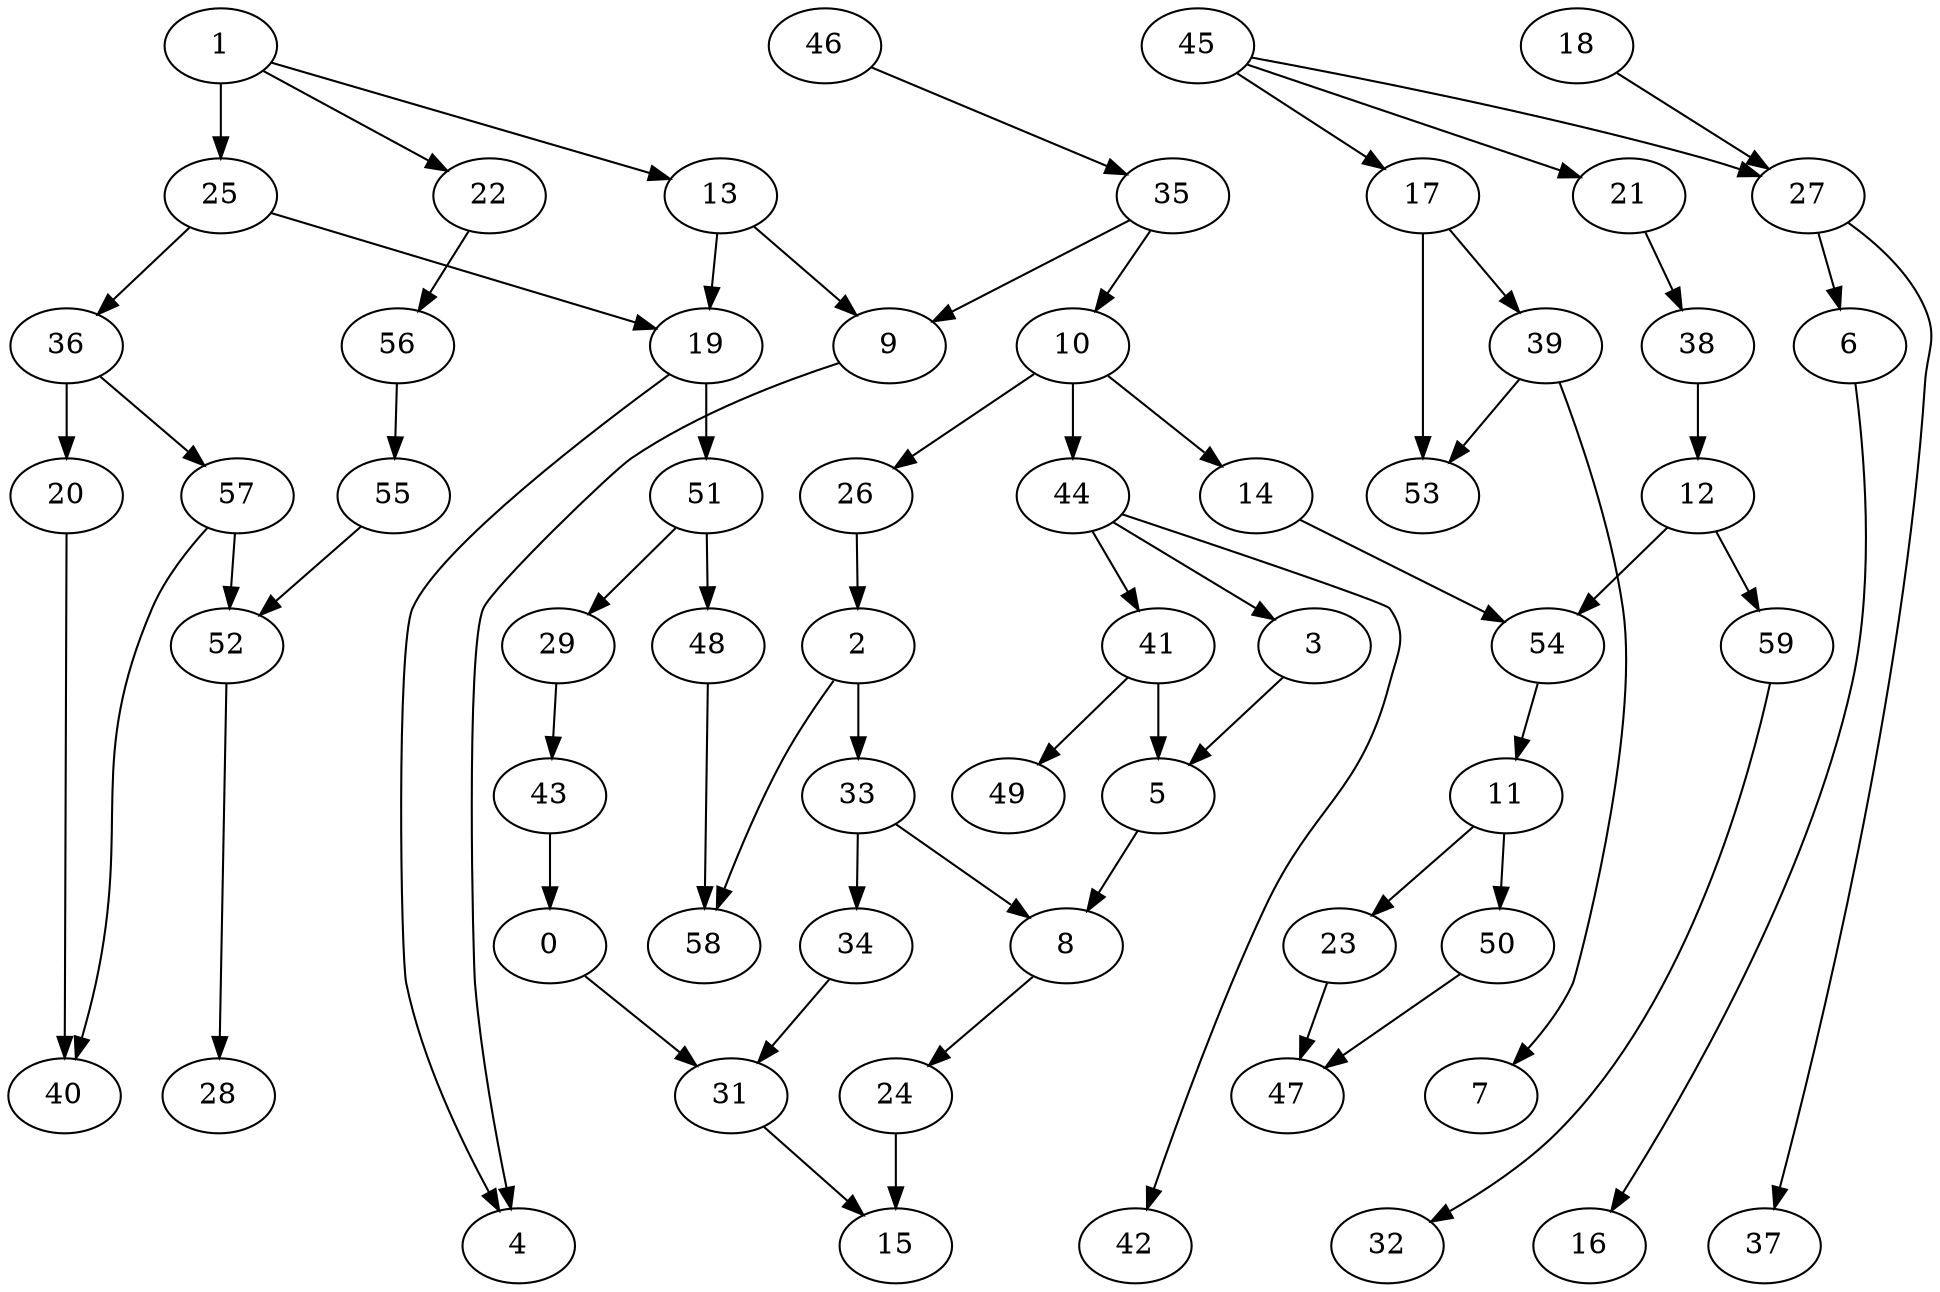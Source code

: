 digraph G {
    0;
    31;
    15;
    1;
    13;
    22;
    25;
    9;
    19;
    56;
    36;
    4;
    51;
    55;
    20;
    57;
    29;
    48;
    52;
    40;
    2;
    33;
    58;
    8;
    34;
    24;
    3;
    5;
    6;
    16;
    10;
    14;
    26;
    44;
    54;
    41;
    42;
    11;
    49;
    23;
    50;
    47;
    12;
    59;
    32;
    43;
    17;
    39;
    53;
    7;
    18;
    27;
    37;
    21;
    38;
    28;
    45;
    46;
    35;
    0 -> 31 [weight=0];
    31 -> 15 [weight=0];
    1 -> 13 [weight=0];
    1 -> 22 [weight=0];
    1 -> 25 [weight=1];
    13 -> 9 [weight=0];
    13 -> 19 [weight=0];
    22 -> 56 [weight=0];
    25 -> 19 [weight=0];
    25 -> 36 [weight=0];
    9 -> 4 [weight=0];
    19 -> 4 [weight=0];
    19 -> 51 [weight=1];
    56 -> 55 [weight=0];
    36 -> 20 [weight=1];
    36 -> 57 [weight=0];
    51 -> 29 [weight=0];
    51 -> 48 [weight=0];
    55 -> 52 [weight=0];
    20 -> 40 [weight=0];
    57 -> 40 [weight=0];
    57 -> 52 [weight=0];
    29 -> 43 [weight=0];
    48 -> 58 [weight=0];
    52 -> 28 [weight=0];
    2 -> 33 [weight=2];
    2 -> 58 [weight=0];
    33 -> 8 [weight=0];
    33 -> 34 [weight=0];
    8 -> 24 [weight=0];
    34 -> 31 [weight=0];
    24 -> 15 [weight=1];
    3 -> 5 [weight=0];
    5 -> 8 [weight=0];
    6 -> 16 [weight=0];
    10 -> 14 [weight=0];
    10 -> 26 [weight=0];
    10 -> 44 [weight=1];
    14 -> 54 [weight=0];
    26 -> 2 [weight=0];
    44 -> 3 [weight=0];
    44 -> 41 [weight=0];
    44 -> 42 [weight=0];
    54 -> 11 [weight=0];
    41 -> 5 [weight=2];
    41 -> 49 [weight=0];
    11 -> 23 [weight=0];
    11 -> 50 [weight=0];
    23 -> 47 [weight=0];
    50 -> 47 [weight=0];
    12 -> 54 [weight=0];
    12 -> 59 [weight=0];
    59 -> 32 [weight=0];
    43 -> 0 [weight=0];
    17 -> 39 [weight=0];
    17 -> 53 [weight=1];
    39 -> 7 [weight=0];
    39 -> 53 [weight=0];
    18 -> 27 [weight=0];
    27 -> 6 [weight=0];
    27 -> 37 [weight=0];
    21 -> 38 [weight=0];
    38 -> 12 [weight=1];
    45 -> 17 [weight=0];
    45 -> 27 [weight=0];
    45 -> 21 [weight=0];
    46 -> 35 [weight=0];
    35 -> 9 [weight=0];
    35 -> 10 [weight=0];
}
